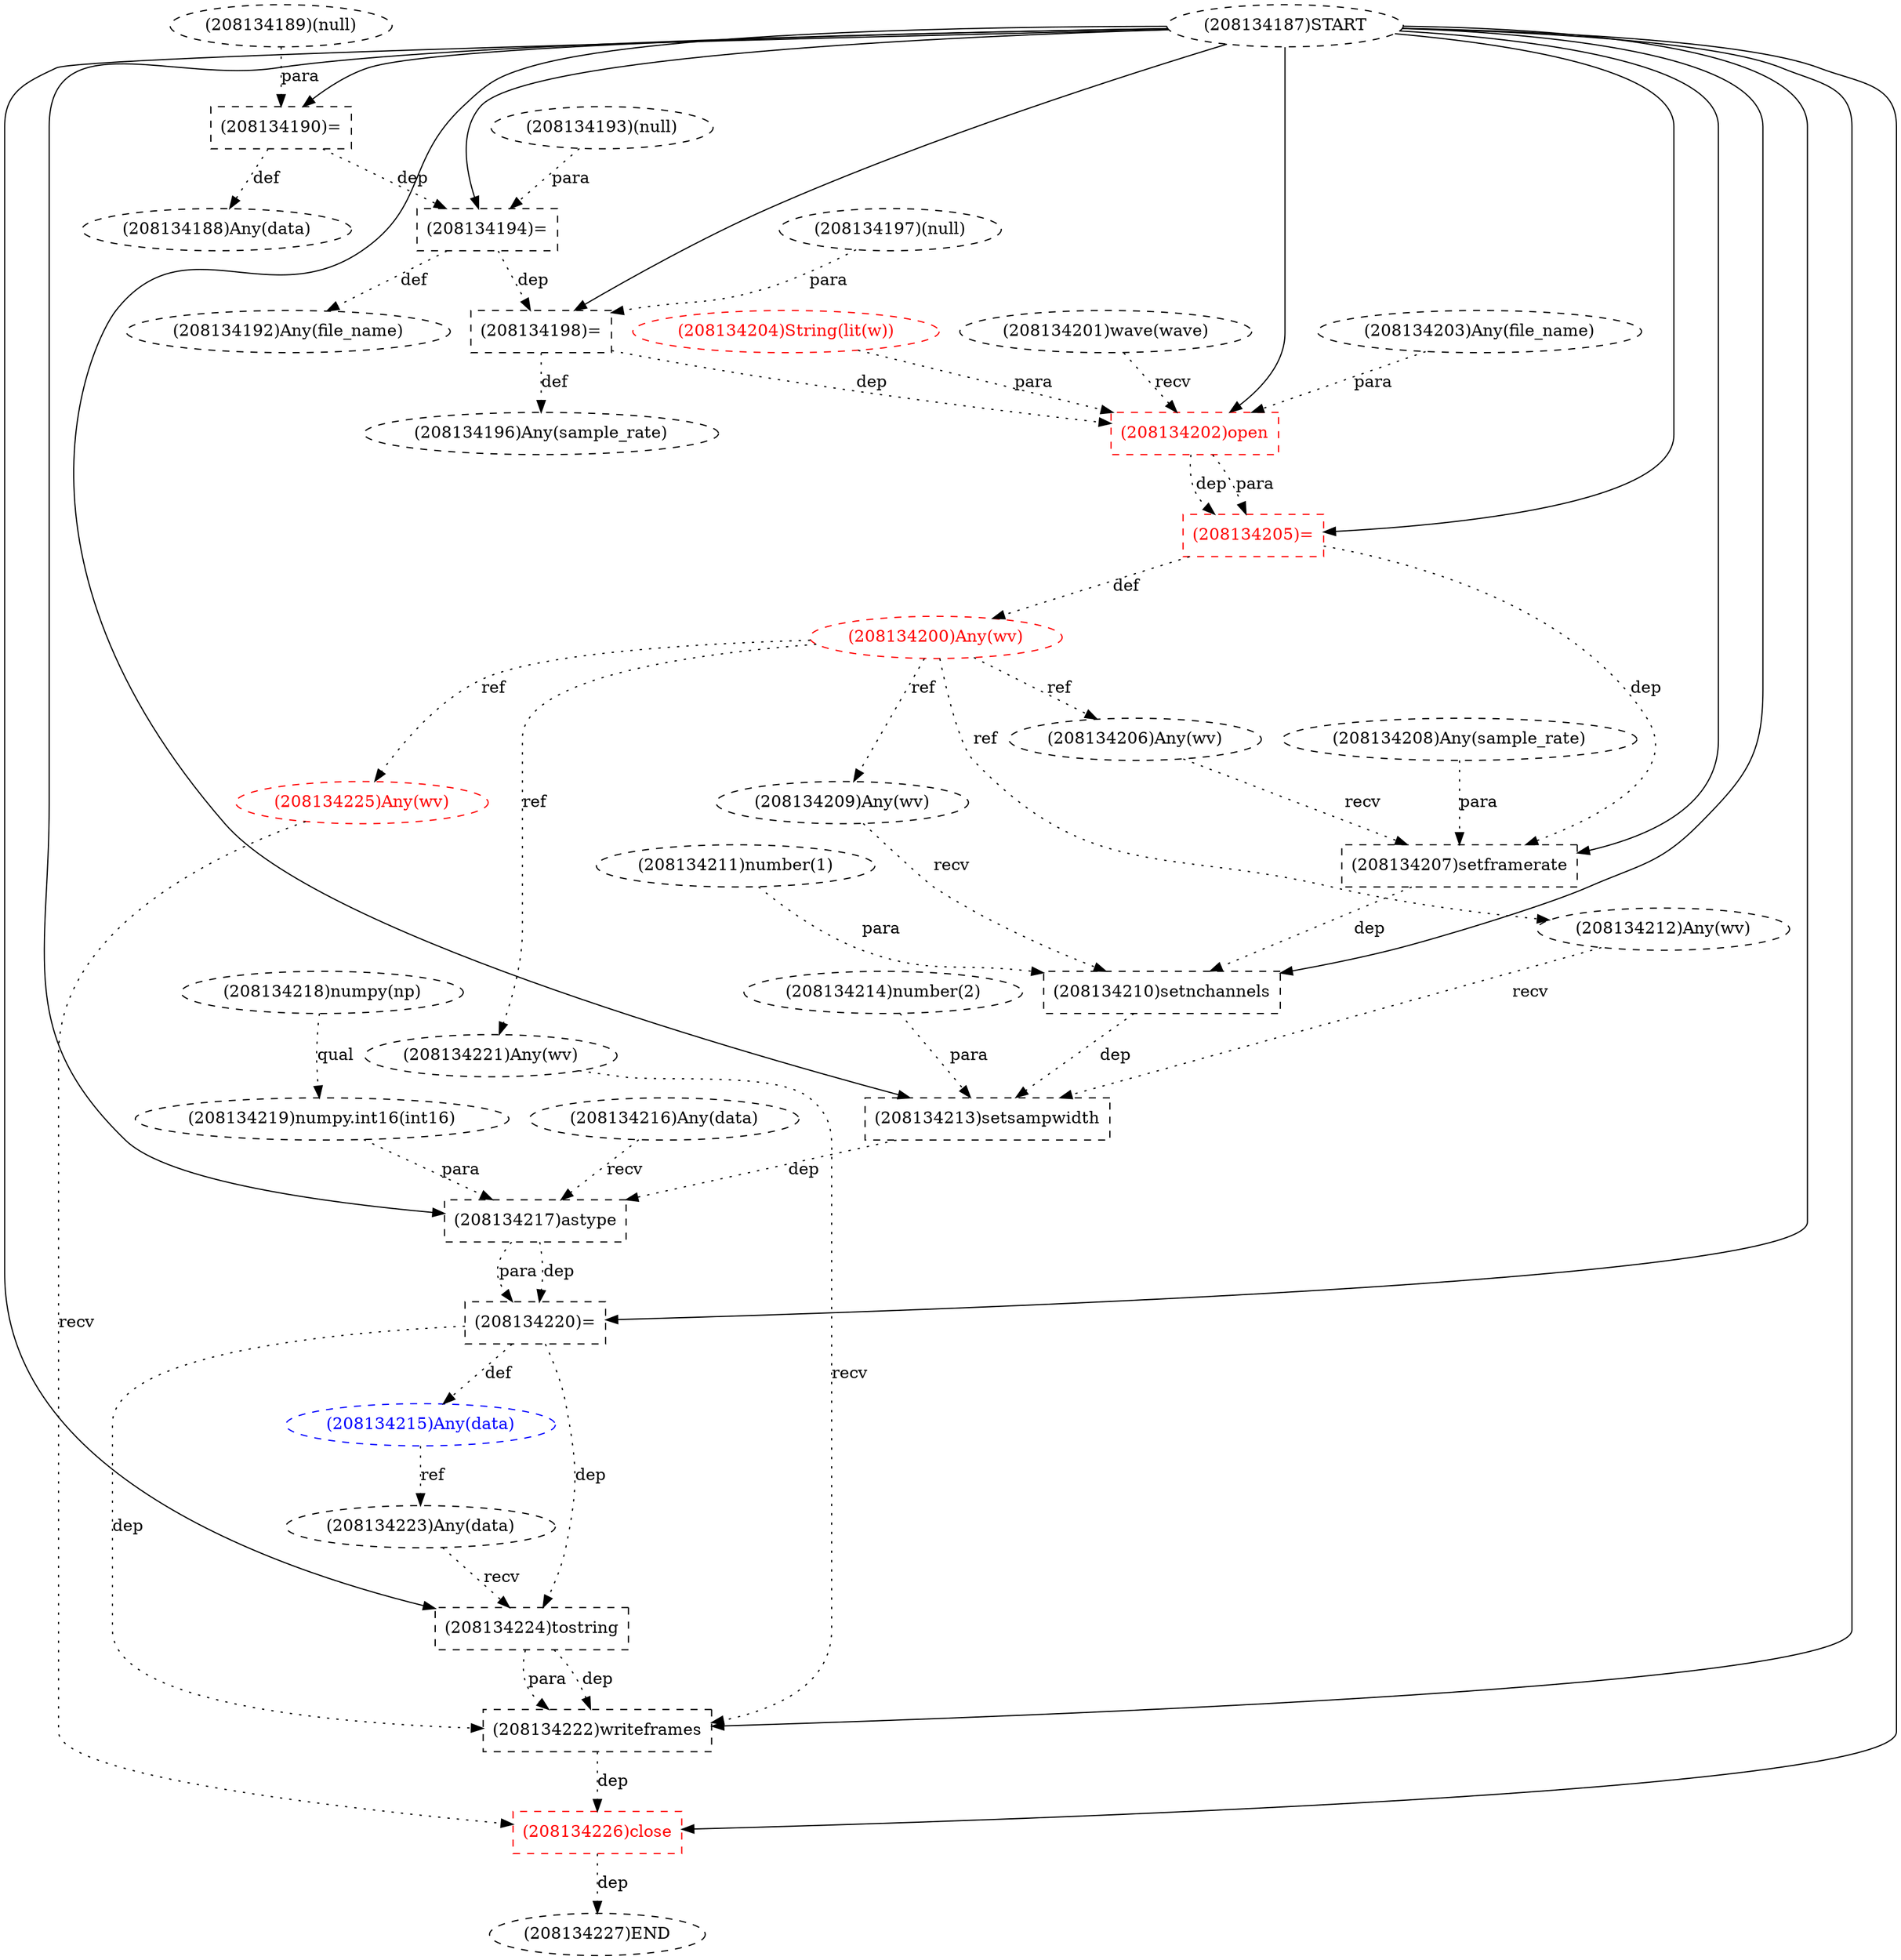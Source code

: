 digraph G {
1 [label="(208134189)(null)" shape=ellipse style=dashed]
2 [label="(208134197)(null)" shape=ellipse style=dashed]
3 [label="(208134215)Any(data)" shape=ellipse style=dashed color=blue fontcolor=blue]
4 [label="(208134220)=" shape=box style=dashed]
5 [label="(208134208)Any(sample_rate)" shape=ellipse style=dashed]
6 [label="(208134225)Any(wv)" shape=ellipse style=dashed color=red fontcolor=red]
7 [label="(208134198)=" shape=box style=dashed]
8 [label="(208134223)Any(data)" shape=ellipse style=dashed]
9 [label="(208134212)Any(wv)" shape=ellipse style=dashed]
10 [label="(208134201)wave(wave)" shape=ellipse style=dashed]
11 [label="(208134224)tostring" shape=box style=dashed]
12 [label="(208134218)numpy(np)" shape=ellipse style=dashed]
13 [label="(208134216)Any(data)" shape=ellipse style=dashed]
14 [label="(208134221)Any(wv)" shape=ellipse style=dashed]
15 [label="(208134188)Any(data)" shape=ellipse style=dashed]
16 [label="(208134209)Any(wv)" shape=ellipse style=dashed]
17 [label="(208134202)open" shape=box style=dashed color=red fontcolor=red]
18 [label="(208134207)setframerate" shape=box style=dashed]
19 [label="(208134217)astype" shape=box style=dashed]
20 [label="(208134192)Any(file_name)" shape=ellipse style=dashed]
21 [label="(208134211)number(1)" shape=ellipse style=dashed]
22 [label="(208134196)Any(sample_rate)" shape=ellipse style=dashed]
23 [label="(208134193)(null)" shape=ellipse style=dashed]
24 [label="(208134222)writeframes" shape=box style=dashed]
25 [label="(208134214)number(2)" shape=ellipse style=dashed]
26 [label="(208134227)END" style=dashed]
27 [label="(208134187)START" style=dashed]
28 [label="(208134219)numpy.int16(int16)" shape=ellipse style=dashed]
29 [label="(208134206)Any(wv)" shape=ellipse style=dashed]
30 [label="(208134226)close" shape=box style=dashed color=red fontcolor=red]
31 [label="(208134194)=" shape=box style=dashed]
32 [label="(208134190)=" shape=box style=dashed]
33 [label="(208134203)Any(file_name)" shape=ellipse style=dashed]
34 [label="(208134213)setsampwidth" shape=box style=dashed]
35 [label="(208134204)String(lit(w))" shape=ellipse style=dashed color=red fontcolor=red]
36 [label="(208134205)=" shape=box style=dashed color=red fontcolor=red]
37 [label="(208134210)setnchannels" shape=box style=dashed]
38 [label="(208134200)Any(wv)" shape=ellipse style=dashed color=red fontcolor=red]
4 -> 3 [label="def" style=dotted];
27 -> 4 [label="" style=solid];
19 -> 4 [label="dep" style=dotted];
19 -> 4 [label="para" style=dotted];
38 -> 6 [label="ref" style=dotted];
27 -> 7 [label="" style=solid];
2 -> 7 [label="para" style=dotted];
31 -> 7 [label="dep" style=dotted];
3 -> 8 [label="ref" style=dotted];
38 -> 9 [label="ref" style=dotted];
27 -> 11 [label="" style=solid];
8 -> 11 [label="recv" style=dotted];
4 -> 11 [label="dep" style=dotted];
38 -> 14 [label="ref" style=dotted];
32 -> 15 [label="def" style=dotted];
38 -> 16 [label="ref" style=dotted];
27 -> 17 [label="" style=solid];
10 -> 17 [label="recv" style=dotted];
33 -> 17 [label="para" style=dotted];
35 -> 17 [label="para" style=dotted];
7 -> 17 [label="dep" style=dotted];
27 -> 18 [label="" style=solid];
29 -> 18 [label="recv" style=dotted];
5 -> 18 [label="para" style=dotted];
36 -> 18 [label="dep" style=dotted];
27 -> 19 [label="" style=solid];
13 -> 19 [label="recv" style=dotted];
28 -> 19 [label="para" style=dotted];
34 -> 19 [label="dep" style=dotted];
31 -> 20 [label="def" style=dotted];
7 -> 22 [label="def" style=dotted];
27 -> 24 [label="" style=solid];
14 -> 24 [label="recv" style=dotted];
11 -> 24 [label="dep" style=dotted];
11 -> 24 [label="para" style=dotted];
4 -> 24 [label="dep" style=dotted];
30 -> 26 [label="dep" style=dotted];
12 -> 28 [label="qual" style=dotted];
38 -> 29 [label="ref" style=dotted];
27 -> 30 [label="" style=solid];
6 -> 30 [label="recv" style=dotted];
24 -> 30 [label="dep" style=dotted];
27 -> 31 [label="" style=solid];
23 -> 31 [label="para" style=dotted];
32 -> 31 [label="dep" style=dotted];
27 -> 32 [label="" style=solid];
1 -> 32 [label="para" style=dotted];
27 -> 34 [label="" style=solid];
9 -> 34 [label="recv" style=dotted];
25 -> 34 [label="para" style=dotted];
37 -> 34 [label="dep" style=dotted];
27 -> 36 [label="" style=solid];
17 -> 36 [label="dep" style=dotted];
17 -> 36 [label="para" style=dotted];
27 -> 37 [label="" style=solid];
16 -> 37 [label="recv" style=dotted];
21 -> 37 [label="para" style=dotted];
18 -> 37 [label="dep" style=dotted];
36 -> 38 [label="def" style=dotted];
}